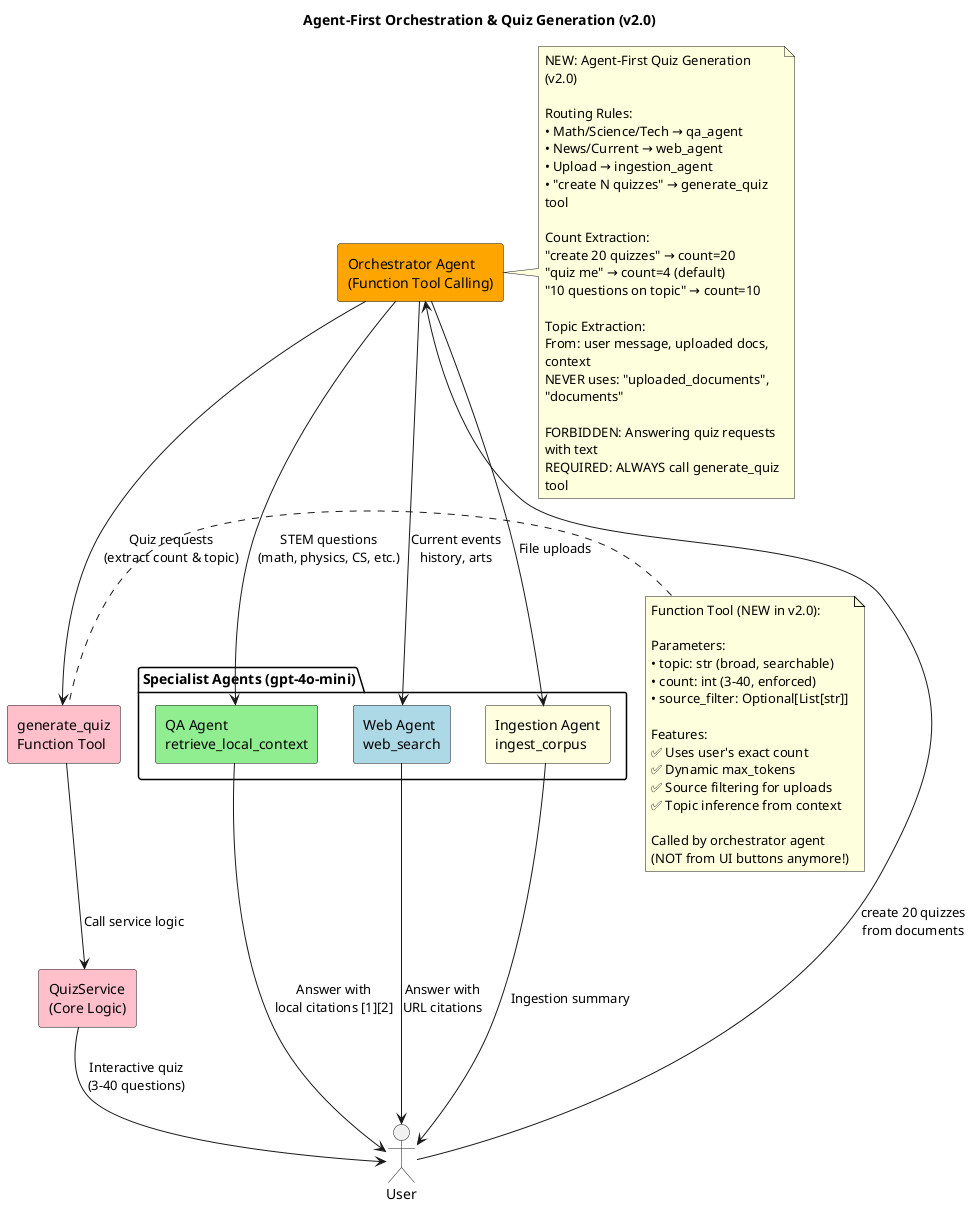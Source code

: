 @startuml
skinparam componentStyle rectangle
skinparam wrapWidth 240
title Agent-First Orchestration & Quiz Generation (v2.0)

package "Specialist Agents (gpt-4o-mini)" {
  component "QA Agent\nretrieve_local_context" as QAAgent #lightgreen
  component "Web Agent\nweb_search" as WebAgent #lightblue
  component "Ingestion Agent\ningest_corpus" as IngestionAgent #lightyellow
}

component "Orchestrator Agent\n(Function Tool Calling)" as Orchestrator #orange
component "generate_quiz\nFunction Tool" as QuizTool #pink
component "QuizService\n(Core Logic)" as QuizService #pink

actor User
User --> Orchestrator : "create 20 quizzes\nfrom documents"

Orchestrator --> QAAgent : STEM questions\n(math, physics, CS, etc.)
Orchestrator --> WebAgent : Current events\nhistory, arts
Orchestrator --> IngestionAgent : File uploads
Orchestrator --> QuizTool : Quiz requests\n(extract count & topic)
QuizTool --> QuizService : Call service logic

QAAgent --> User : Answer with\nlocal citations [1][2]
WebAgent --> User : Answer with\nURL citations
IngestionAgent --> User : Ingestion summary
QuizService --> User : Interactive quiz\n(3-40 questions)

note right of Orchestrator
  NEW: Agent-First Quiz Generation (v2.0)
  
  Routing Rules:
  • Math/Science/Tech → qa_agent
  • News/Current → web_agent
  • Upload → ingestion_agent
  • "create N quizzes" → generate_quiz tool
  
  Count Extraction:
  "create 20 quizzes" → count=20
  "quiz me" → count=4 (default)
  "10 questions on topic" → count=10
  
  Topic Extraction:
  From: user message, uploaded docs, context
  NEVER uses: "uploaded_documents", "documents"
  
  FORBIDDEN: Answering quiz requests with text
  REQUIRED: ALWAYS call generate_quiz tool
end note

note left of QuizTool
  Function Tool (NEW in v2.0):
  
  Parameters:
  • topic: str (broad, searchable)
  • count: int (3-40, enforced)
  • source_filter: Optional[List[str]]
  
  Features:
  ✅ Uses user's exact count
  ✅ Dynamic max_tokens
  ✅ Source filtering for uploads
  ✅ Topic inference from context
  
  Called by orchestrator agent
  (NOT from UI buttons anymore!)
end note

@enduml

@startuml
skinparam componentStyle rectangle
skinparam wrapWidth 240
title Quiz Generation with Source Filtering (v2.0)

actor Learner
component "Orchestrator Agent" as Orchestrator
component "generate_quiz Tool" as QuizTool
component "QuizService" as QuizService
component "Retriever" as Retriever
component "VectorStore" as VectorStore
component "OpenAI API\n(gpt-4o-mini)" as OpenAI
component "ProgressTracker" as ProgressTracker
database "LearnerProfile\n*.json" as Profile
folder "Uploaded Files" as UploadedFiles

Learner -> Orchestrator : "create 20 quizzes\nfrom uploaded document"
Orchestrator -> Orchestrator : Extract:\n• count=20\n• source_filter=["doc.pdf"]
Orchestrator -> QuizTool : Call tool with params
QuizTool -> QuizService : generate_quiz(topic, count, source_filter)

QuizService -> QuizService : Calculate max_tokens:\n(20 × 150) + 500 = 3500
QuizService -> Retriever : Find content\n+ source_filter
Retriever -> VectorStore : Search ONLY uploaded files\n(320x faster!)
VectorStore -> UploadedFiles : Filter by filename
VectorStore --> Retriever : Top chunks from uploads
Retriever --> QuizService : Relevant passages

QuizService -> OpenAI : Generate 20 questions\nmax_tokens=3500
OpenAI --> QuizService : Quiz with 20×4 choices
QuizService --> Orchestrator : Return quiz object
Orchestrator --> Learner : Display interactive quiz

Learner -> Orchestrator : Submit answers [0,2,1,3...]
Orchestrator -> QuizService : evaluate_quiz(quiz, answers)
QuizService -> QuizService : Grade answers
QuizService -> ProgressTracker : Update profile (score, topic)

ProgressTracker -> Profile : Load profile
ProgressTracker -> ProgressTracker : Calculate deltas based on score
ProgressTracker -> Profile : Save updated profile

QuizService --> Learner : Results + feedback\n+ explanations

note right of QuizService
  NEW: Dynamic Token Calculation (v2.0)
  
  max_tokens = (num_questions × 150) + 500
  
  Examples:
  • 4 questions → 1,100 tokens
  • 20 questions → 3,500 tokens
  • 40 questions → 6,500 tokens
  
  Prevents JSON truncation!
  Old system: fixed 1,024 tokens (failed at 10+ questions)
end note

note left of VectorStore
  NEW: Source Filtering (v2.0)
  
  Without filter:
  • Searches all 10,000 chunks
  • Old docs rank higher
  • Slower, less relevant
  
  With filter ["lecture9.pdf"]:
  • Searches only 31 chunks
  • 320x faster!
  • 100% relevance
  • Guaranteed from user's file
end note

note bottom of ProgressTracker
  Profile Updates Based on Score:
  
  ≥70% (Strong):
    +0.12 domain strength
    -0.08 domain struggle
    difficulty = "independent challenge"
  
  40-69% (Moderate):
    +0.06 domain strength
    no struggle change
    difficulty = "guided practice"
  
  <40% (Struggling):
    +0.02 domain strength
    +0.10 domain struggle
    difficulty = "foundational guidance"
  
  Also updates:
  • concepts_mastered[domain] += correct_count
  • total_time_minutes += (questions × 1.5)
  • next_topics based on weak areas
end note

@enduml

@startuml
skinparam componentStyle rectangle
skinparam wrapWidth 220
title Document Upload & Auto-Ingestion (v2.0)

actor User
component "Streamlit UI\n(Chat & Learn tab)" as UI
component "IngestionAgent" as IngestionAgent
component "IngestionPipeline" as Ingestion
component "Parsers\n(PDF, Markdown, TXT)" as Parsers
component "Chunker" as Chunker
component "EmbeddingClient\n(sentence-transformers)" as EmbeddingClient
component "VectorStore\n(with source tracking)" as VectorStore
component "ChunkJsonlStore" as ChunkStore
database "embeddings.npy" as EmbeddingsFile
database "metadata.json\n(includes source paths)" as MetadataFile
database "chunks.jsonl" as ChunksFile

User --> UI : Upload PDF in chat
UI -> UI : Store filename for filtering
User --> UI : Send first message
UI --> IngestionAgent : Auto-trigger ingestion
IngestionAgent --> Ingestion : ingest_file(pdf_path)
Ingestion --> Parsers : Parse PDF
Parsers --> Chunker : Extract text by page
Chunker --> Chunker : Create 500-token chunks\n80-token overlap
Chunker --> EmbeddingClient : Batch encode
EmbeddingClient --> VectorStore : Store vectors\n+ source metadata
VectorStore --> EmbeddingsFile : Append to numpy array
VectorStore --> MetadataFile : Save chunk IDs + sources
Ingestion --> ChunkStore : Save full chunks
ChunkStore --> ChunksFile : Append JSONL

IngestionAgent --> UI : Summary: N chunks indexed
UI --> User : "Ready! Try:\n'create 20 quizzes from this'"

note right of VectorStore
  NEW: Source Tracking (v2.0)
  
  Each chunk metadata includes:
  • source_path: "data/uploads/lecture9.pdf"
  • filename: "lecture9.pdf"
  
  Enables source filtering:
  • Query with source_filter=["lecture9.pdf"]
  • Only searches matching chunks
  • 320x faster, 100% relevant
end note

note left of Chunker
  Smart chunking:
  • Preserves paragraphs
  • Maintains context with overlap
  • Tracks document metadata
  • Page numbers for citations
  • Source path for filtering (NEW!)
end note

note bottom of UI
  NEW: Simplified Workflow (v2.0)
  
  OLD (Removed):
  1. Upload via Corpus Management
  2. Go to Quiz Builder tab
  3. Fill in form
  4. Click button
  5. Switch to Chat tab
  
  NEW:
  1. Upload in chat
  2. Say "create 20 quizzes from this"
  3. Take quiz immediately!
end note

@enduml

@startuml
skinparam componentStyle rectangle
skinparam wrapWidth 220
title Legacy vs Agent-First Comparison

package "OLD Architecture (Removed v2.0)" #lightgray {
  component "Quiz Builder Tab\n(Form UI)" as OldUI #gray
  component "system.generate_quiz()\n(Bypassed agent)" as OldSystem #gray
  component "agent.create_quiz()\n(Unnecessary wrapper)" as OldAgent #gray
  component "QuizService" as OldQuizService #gray
}

package "NEW Architecture (v2.0)" #lightgreen {
  component "Chat Interface\n(Natural language)" as NewUI #green
  component "Orchestrator Agent\n(Intent understanding)" as NewOrchestrator #green
  component "generate_quiz Tool\n(Function calling)" as NewTool #green
  component "QuizService\n(Enhanced)" as NewQuizService #green
}

actor User

User -[#gray]-> OldUI : Click button, fill form
OldUI -[#gray]-> OldSystem : Direct call
OldSystem -[#gray]-> OldAgent : Wrapper call
OldAgent -[#gray]-> OldQuizService : Finally generates

User --> NewUI : "create 20 quizzes"
NewUI --> NewOrchestrator : Natural message
NewOrchestrator --> NewTool : Extract params & call tool
NewTool --> NewQuizService : Enhanced generation

note right of OldUI
  REMOVED (157 lines):
  • Quiz Builder tab
  • Quick Quiz Tools
  • system.generate_quiz()
  • agent.create_quiz()
  
  Limitations:
  ❌ Button-based (inflexible)
  ❌ Form inputs required
  ❌ Max 8-20 questions
  ❌ No document upload
  ❌ Bypassed agent intelligence
end note

note right of NewUI
  NEW Benefits:
  ✅ Natural language
  ✅ Context-aware
  ✅ 3-40 questions
  ✅ Document upload support
  ✅ Source filtering (320x faster)
  ✅ Dynamic max_tokens
  ✅ Agent intelligence
  ✅ Cleaner code (-157 lines)
end note

@enduml
